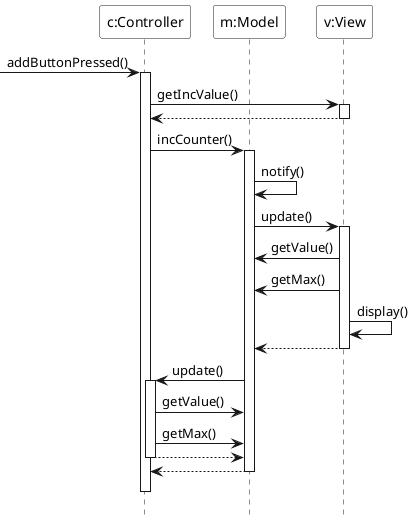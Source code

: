 ' Documentazione: https://plantuml.com/sequence-diagram

@startuml
' START STYLE
skinparam {
	monochrome true
	'shadowing false
}
skinparam sequence {
	participantBackgroundColor white
}
hide footbox
' END STYLE


' Aggiungo delle etichette
participant "c:Controller" as c
participant "m:Model" as m
participant "v:View" as v

-> c: addButtonPressed()
activate c
	c -> v: getIncValue()
	activate v
	c <-- v
	deactivate v

	c -> m: incCounter()
	activate m
		m -> m: notify()
		m -> v: update()
		activate v
			v -> m: getValue()
			v -> m: getMax()
			v -> v: display()
		m <-- v
		deactivate v
		m -> c: update()
		activate c
			c -> m: getValue()
			c -> m: getMax()
		m <-- c
		deactivate c
	c <-- m
	deactivate m
c -[hidden]-> c
deactivate c

@enduml
